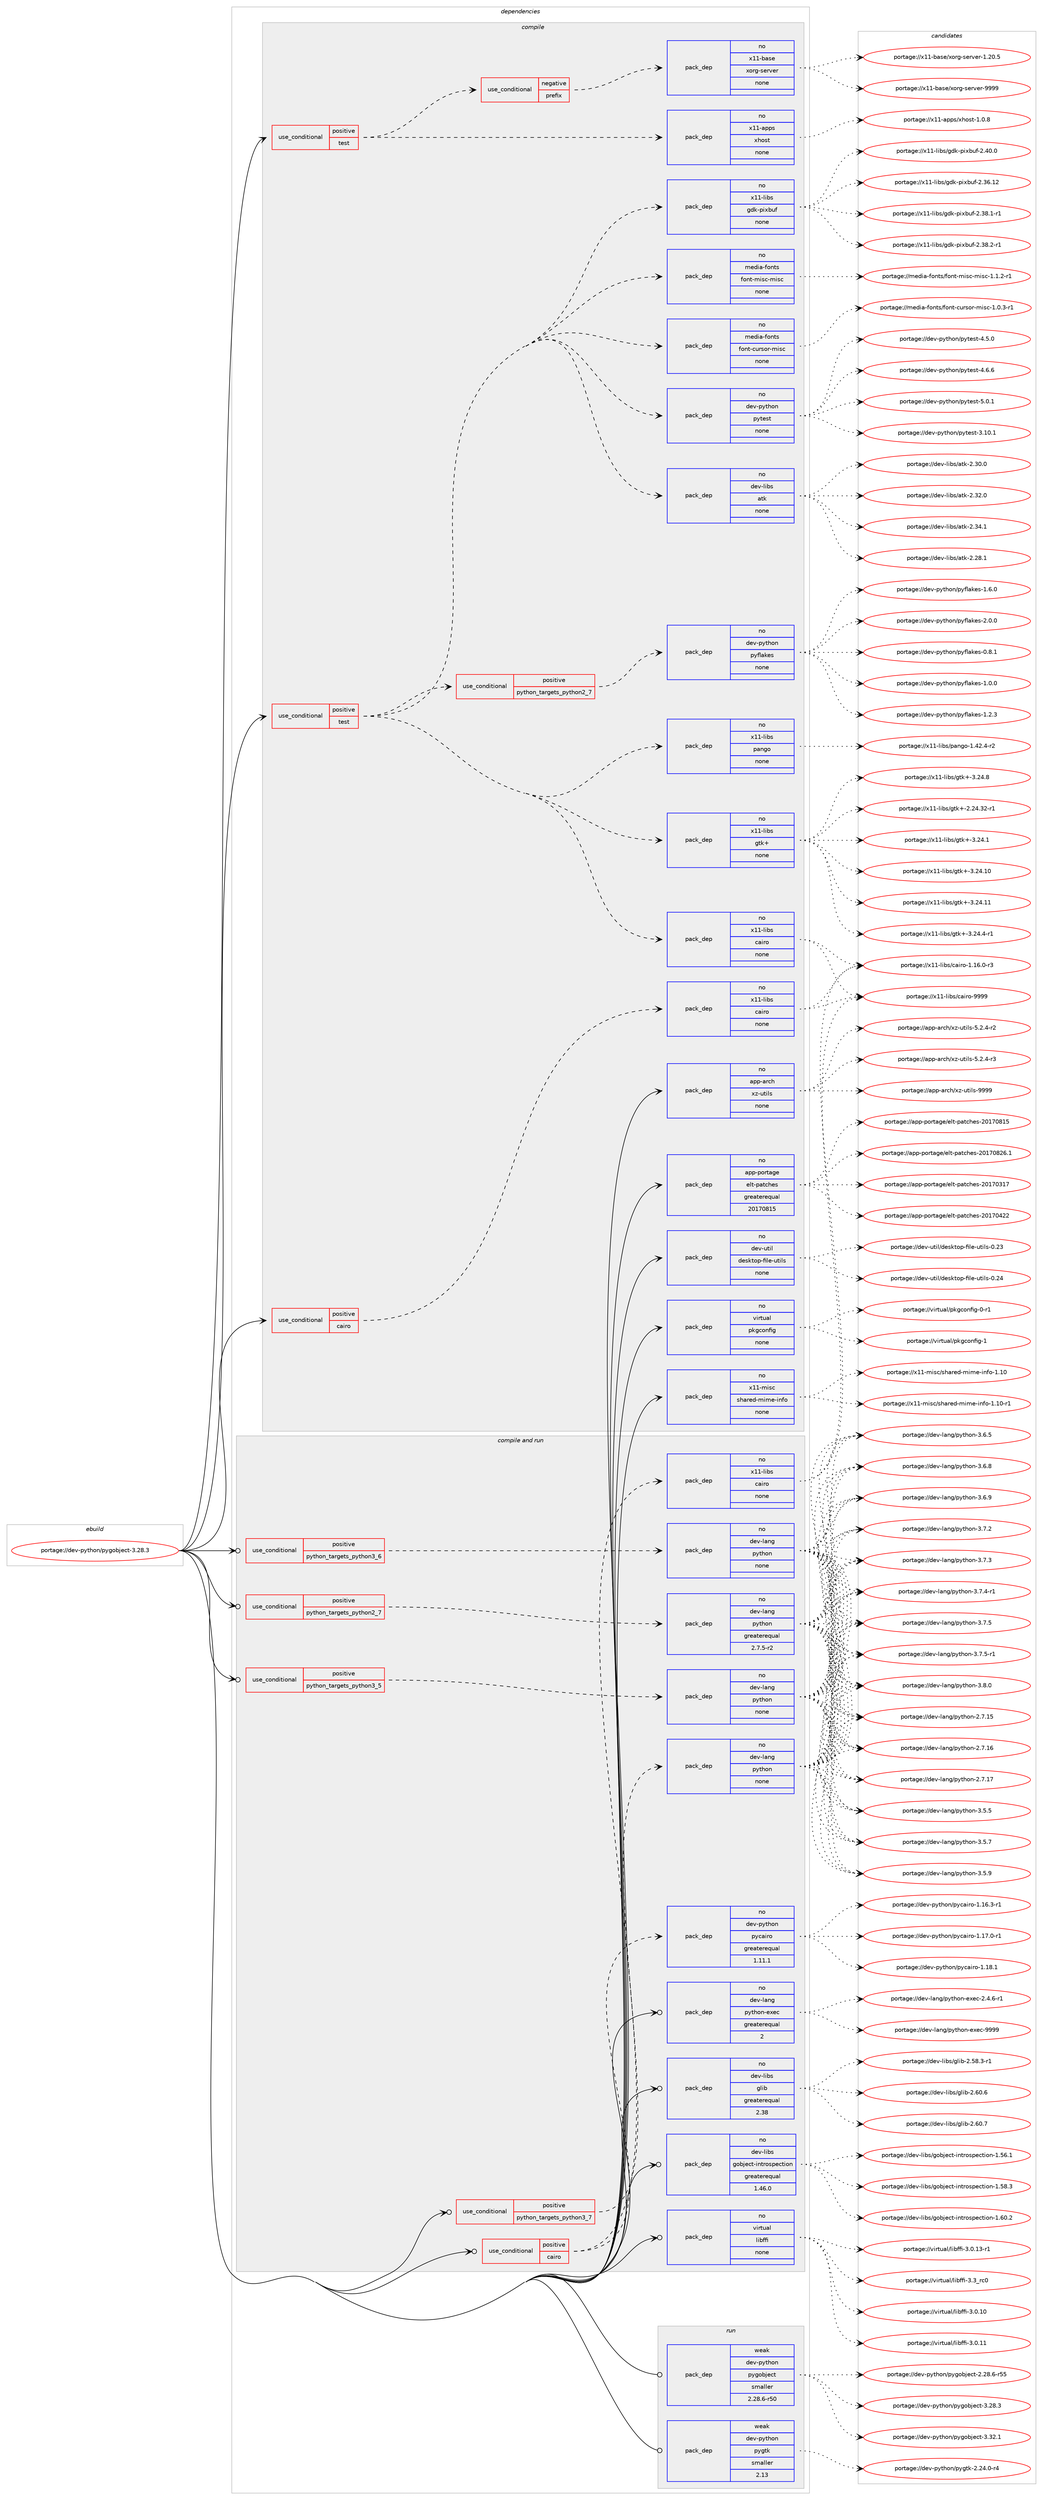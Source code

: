 digraph prolog {

# *************
# Graph options
# *************

newrank=true;
concentrate=true;
compound=true;
graph [rankdir=LR,fontname=Helvetica,fontsize=10,ranksep=1.5];#, ranksep=2.5, nodesep=0.2];
edge  [arrowhead=vee];
node  [fontname=Helvetica,fontsize=10];

# **********
# The ebuild
# **********

subgraph cluster_leftcol {
color=gray;
rank=same;
label=<<i>ebuild</i>>;
id [label="portage://dev-python/pygobject-3.28.3", color=red, width=4, href="../dev-python/pygobject-3.28.3.svg"];
}

# ****************
# The dependencies
# ****************

subgraph cluster_midcol {
color=gray;
label=<<i>dependencies</i>>;
subgraph cluster_compile {
fillcolor="#eeeeee";
style=filled;
label=<<i>compile</i>>;
subgraph cond35275 {
dependency161097 [label=<<TABLE BORDER="0" CELLBORDER="1" CELLSPACING="0" CELLPADDING="4"><TR><TD ROWSPAN="3" CELLPADDING="10">use_conditional</TD></TR><TR><TD>positive</TD></TR><TR><TD>cairo</TD></TR></TABLE>>, shape=none, color=red];
subgraph pack122458 {
dependency161098 [label=<<TABLE BORDER="0" CELLBORDER="1" CELLSPACING="0" CELLPADDING="4" WIDTH="220"><TR><TD ROWSPAN="6" CELLPADDING="30">pack_dep</TD></TR><TR><TD WIDTH="110">no</TD></TR><TR><TD>x11-libs</TD></TR><TR><TD>cairo</TD></TR><TR><TD>none</TD></TR><TR><TD></TD></TR></TABLE>>, shape=none, color=blue];
}
dependency161097:e -> dependency161098:w [weight=20,style="dashed",arrowhead="vee"];
}
id:e -> dependency161097:w [weight=20,style="solid",arrowhead="vee"];
subgraph cond35276 {
dependency161099 [label=<<TABLE BORDER="0" CELLBORDER="1" CELLSPACING="0" CELLPADDING="4"><TR><TD ROWSPAN="3" CELLPADDING="10">use_conditional</TD></TR><TR><TD>positive</TD></TR><TR><TD>test</TD></TR></TABLE>>, shape=none, color=red];
subgraph cond35277 {
dependency161100 [label=<<TABLE BORDER="0" CELLBORDER="1" CELLSPACING="0" CELLPADDING="4"><TR><TD ROWSPAN="3" CELLPADDING="10">use_conditional</TD></TR><TR><TD>negative</TD></TR><TR><TD>prefix</TD></TR></TABLE>>, shape=none, color=red];
subgraph pack122459 {
dependency161101 [label=<<TABLE BORDER="0" CELLBORDER="1" CELLSPACING="0" CELLPADDING="4" WIDTH="220"><TR><TD ROWSPAN="6" CELLPADDING="30">pack_dep</TD></TR><TR><TD WIDTH="110">no</TD></TR><TR><TD>x11-base</TD></TR><TR><TD>xorg-server</TD></TR><TR><TD>none</TD></TR><TR><TD></TD></TR></TABLE>>, shape=none, color=blue];
}
dependency161100:e -> dependency161101:w [weight=20,style="dashed",arrowhead="vee"];
}
dependency161099:e -> dependency161100:w [weight=20,style="dashed",arrowhead="vee"];
subgraph pack122460 {
dependency161102 [label=<<TABLE BORDER="0" CELLBORDER="1" CELLSPACING="0" CELLPADDING="4" WIDTH="220"><TR><TD ROWSPAN="6" CELLPADDING="30">pack_dep</TD></TR><TR><TD WIDTH="110">no</TD></TR><TR><TD>x11-apps</TD></TR><TR><TD>xhost</TD></TR><TR><TD>none</TD></TR><TR><TD></TD></TR></TABLE>>, shape=none, color=blue];
}
dependency161099:e -> dependency161102:w [weight=20,style="dashed",arrowhead="vee"];
}
id:e -> dependency161099:w [weight=20,style="solid",arrowhead="vee"];
subgraph cond35278 {
dependency161103 [label=<<TABLE BORDER="0" CELLBORDER="1" CELLSPACING="0" CELLPADDING="4"><TR><TD ROWSPAN="3" CELLPADDING="10">use_conditional</TD></TR><TR><TD>positive</TD></TR><TR><TD>test</TD></TR></TABLE>>, shape=none, color=red];
subgraph pack122461 {
dependency161104 [label=<<TABLE BORDER="0" CELLBORDER="1" CELLSPACING="0" CELLPADDING="4" WIDTH="220"><TR><TD ROWSPAN="6" CELLPADDING="30">pack_dep</TD></TR><TR><TD WIDTH="110">no</TD></TR><TR><TD>dev-libs</TD></TR><TR><TD>atk</TD></TR><TR><TD>none</TD></TR><TR><TD></TD></TR></TABLE>>, shape=none, color=blue];
}
dependency161103:e -> dependency161104:w [weight=20,style="dashed",arrowhead="vee"];
subgraph pack122462 {
dependency161105 [label=<<TABLE BORDER="0" CELLBORDER="1" CELLSPACING="0" CELLPADDING="4" WIDTH="220"><TR><TD ROWSPAN="6" CELLPADDING="30">pack_dep</TD></TR><TR><TD WIDTH="110">no</TD></TR><TR><TD>dev-python</TD></TR><TR><TD>pytest</TD></TR><TR><TD>none</TD></TR><TR><TD></TD></TR></TABLE>>, shape=none, color=blue];
}
dependency161103:e -> dependency161105:w [weight=20,style="dashed",arrowhead="vee"];
subgraph pack122463 {
dependency161106 [label=<<TABLE BORDER="0" CELLBORDER="1" CELLSPACING="0" CELLPADDING="4" WIDTH="220"><TR><TD ROWSPAN="6" CELLPADDING="30">pack_dep</TD></TR><TR><TD WIDTH="110">no</TD></TR><TR><TD>media-fonts</TD></TR><TR><TD>font-cursor-misc</TD></TR><TR><TD>none</TD></TR><TR><TD></TD></TR></TABLE>>, shape=none, color=blue];
}
dependency161103:e -> dependency161106:w [weight=20,style="dashed",arrowhead="vee"];
subgraph pack122464 {
dependency161107 [label=<<TABLE BORDER="0" CELLBORDER="1" CELLSPACING="0" CELLPADDING="4" WIDTH="220"><TR><TD ROWSPAN="6" CELLPADDING="30">pack_dep</TD></TR><TR><TD WIDTH="110">no</TD></TR><TR><TD>media-fonts</TD></TR><TR><TD>font-misc-misc</TD></TR><TR><TD>none</TD></TR><TR><TD></TD></TR></TABLE>>, shape=none, color=blue];
}
dependency161103:e -> dependency161107:w [weight=20,style="dashed",arrowhead="vee"];
subgraph pack122465 {
dependency161108 [label=<<TABLE BORDER="0" CELLBORDER="1" CELLSPACING="0" CELLPADDING="4" WIDTH="220"><TR><TD ROWSPAN="6" CELLPADDING="30">pack_dep</TD></TR><TR><TD WIDTH="110">no</TD></TR><TR><TD>x11-libs</TD></TR><TR><TD>cairo</TD></TR><TR><TD>none</TD></TR><TR><TD></TD></TR></TABLE>>, shape=none, color=blue];
}
dependency161103:e -> dependency161108:w [weight=20,style="dashed",arrowhead="vee"];
subgraph pack122466 {
dependency161109 [label=<<TABLE BORDER="0" CELLBORDER="1" CELLSPACING="0" CELLPADDING="4" WIDTH="220"><TR><TD ROWSPAN="6" CELLPADDING="30">pack_dep</TD></TR><TR><TD WIDTH="110">no</TD></TR><TR><TD>x11-libs</TD></TR><TR><TD>gdk-pixbuf</TD></TR><TR><TD>none</TD></TR><TR><TD></TD></TR></TABLE>>, shape=none, color=blue];
}
dependency161103:e -> dependency161109:w [weight=20,style="dashed",arrowhead="vee"];
subgraph pack122467 {
dependency161110 [label=<<TABLE BORDER="0" CELLBORDER="1" CELLSPACING="0" CELLPADDING="4" WIDTH="220"><TR><TD ROWSPAN="6" CELLPADDING="30">pack_dep</TD></TR><TR><TD WIDTH="110">no</TD></TR><TR><TD>x11-libs</TD></TR><TR><TD>gtk+</TD></TR><TR><TD>none</TD></TR><TR><TD></TD></TR></TABLE>>, shape=none, color=blue];
}
dependency161103:e -> dependency161110:w [weight=20,style="dashed",arrowhead="vee"];
subgraph pack122468 {
dependency161111 [label=<<TABLE BORDER="0" CELLBORDER="1" CELLSPACING="0" CELLPADDING="4" WIDTH="220"><TR><TD ROWSPAN="6" CELLPADDING="30">pack_dep</TD></TR><TR><TD WIDTH="110">no</TD></TR><TR><TD>x11-libs</TD></TR><TR><TD>pango</TD></TR><TR><TD>none</TD></TR><TR><TD></TD></TR></TABLE>>, shape=none, color=blue];
}
dependency161103:e -> dependency161111:w [weight=20,style="dashed",arrowhead="vee"];
subgraph cond35279 {
dependency161112 [label=<<TABLE BORDER="0" CELLBORDER="1" CELLSPACING="0" CELLPADDING="4"><TR><TD ROWSPAN="3" CELLPADDING="10">use_conditional</TD></TR><TR><TD>positive</TD></TR><TR><TD>python_targets_python2_7</TD></TR></TABLE>>, shape=none, color=red];
subgraph pack122469 {
dependency161113 [label=<<TABLE BORDER="0" CELLBORDER="1" CELLSPACING="0" CELLPADDING="4" WIDTH="220"><TR><TD ROWSPAN="6" CELLPADDING="30">pack_dep</TD></TR><TR><TD WIDTH="110">no</TD></TR><TR><TD>dev-python</TD></TR><TR><TD>pyflakes</TD></TR><TR><TD>none</TD></TR><TR><TD></TD></TR></TABLE>>, shape=none, color=blue];
}
dependency161112:e -> dependency161113:w [weight=20,style="dashed",arrowhead="vee"];
}
dependency161103:e -> dependency161112:w [weight=20,style="dashed",arrowhead="vee"];
}
id:e -> dependency161103:w [weight=20,style="solid",arrowhead="vee"];
subgraph pack122470 {
dependency161114 [label=<<TABLE BORDER="0" CELLBORDER="1" CELLSPACING="0" CELLPADDING="4" WIDTH="220"><TR><TD ROWSPAN="6" CELLPADDING="30">pack_dep</TD></TR><TR><TD WIDTH="110">no</TD></TR><TR><TD>app-arch</TD></TR><TR><TD>xz-utils</TD></TR><TR><TD>none</TD></TR><TR><TD></TD></TR></TABLE>>, shape=none, color=blue];
}
id:e -> dependency161114:w [weight=20,style="solid",arrowhead="vee"];
subgraph pack122471 {
dependency161115 [label=<<TABLE BORDER="0" CELLBORDER="1" CELLSPACING="0" CELLPADDING="4" WIDTH="220"><TR><TD ROWSPAN="6" CELLPADDING="30">pack_dep</TD></TR><TR><TD WIDTH="110">no</TD></TR><TR><TD>app-portage</TD></TR><TR><TD>elt-patches</TD></TR><TR><TD>greaterequal</TD></TR><TR><TD>20170815</TD></TR></TABLE>>, shape=none, color=blue];
}
id:e -> dependency161115:w [weight=20,style="solid",arrowhead="vee"];
subgraph pack122472 {
dependency161116 [label=<<TABLE BORDER="0" CELLBORDER="1" CELLSPACING="0" CELLPADDING="4" WIDTH="220"><TR><TD ROWSPAN="6" CELLPADDING="30">pack_dep</TD></TR><TR><TD WIDTH="110">no</TD></TR><TR><TD>dev-util</TD></TR><TR><TD>desktop-file-utils</TD></TR><TR><TD>none</TD></TR><TR><TD></TD></TR></TABLE>>, shape=none, color=blue];
}
id:e -> dependency161116:w [weight=20,style="solid",arrowhead="vee"];
subgraph pack122473 {
dependency161117 [label=<<TABLE BORDER="0" CELLBORDER="1" CELLSPACING="0" CELLPADDING="4" WIDTH="220"><TR><TD ROWSPAN="6" CELLPADDING="30">pack_dep</TD></TR><TR><TD WIDTH="110">no</TD></TR><TR><TD>virtual</TD></TR><TR><TD>pkgconfig</TD></TR><TR><TD>none</TD></TR><TR><TD></TD></TR></TABLE>>, shape=none, color=blue];
}
id:e -> dependency161117:w [weight=20,style="solid",arrowhead="vee"];
subgraph pack122474 {
dependency161118 [label=<<TABLE BORDER="0" CELLBORDER="1" CELLSPACING="0" CELLPADDING="4" WIDTH="220"><TR><TD ROWSPAN="6" CELLPADDING="30">pack_dep</TD></TR><TR><TD WIDTH="110">no</TD></TR><TR><TD>x11-misc</TD></TR><TR><TD>shared-mime-info</TD></TR><TR><TD>none</TD></TR><TR><TD></TD></TR></TABLE>>, shape=none, color=blue];
}
id:e -> dependency161118:w [weight=20,style="solid",arrowhead="vee"];
}
subgraph cluster_compileandrun {
fillcolor="#eeeeee";
style=filled;
label=<<i>compile and run</i>>;
subgraph cond35280 {
dependency161119 [label=<<TABLE BORDER="0" CELLBORDER="1" CELLSPACING="0" CELLPADDING="4"><TR><TD ROWSPAN="3" CELLPADDING="10">use_conditional</TD></TR><TR><TD>positive</TD></TR><TR><TD>cairo</TD></TR></TABLE>>, shape=none, color=red];
subgraph pack122475 {
dependency161120 [label=<<TABLE BORDER="0" CELLBORDER="1" CELLSPACING="0" CELLPADDING="4" WIDTH="220"><TR><TD ROWSPAN="6" CELLPADDING="30">pack_dep</TD></TR><TR><TD WIDTH="110">no</TD></TR><TR><TD>dev-python</TD></TR><TR><TD>pycairo</TD></TR><TR><TD>greaterequal</TD></TR><TR><TD>1.11.1</TD></TR></TABLE>>, shape=none, color=blue];
}
dependency161119:e -> dependency161120:w [weight=20,style="dashed",arrowhead="vee"];
subgraph pack122476 {
dependency161121 [label=<<TABLE BORDER="0" CELLBORDER="1" CELLSPACING="0" CELLPADDING="4" WIDTH="220"><TR><TD ROWSPAN="6" CELLPADDING="30">pack_dep</TD></TR><TR><TD WIDTH="110">no</TD></TR><TR><TD>x11-libs</TD></TR><TR><TD>cairo</TD></TR><TR><TD>none</TD></TR><TR><TD></TD></TR></TABLE>>, shape=none, color=blue];
}
dependency161119:e -> dependency161121:w [weight=20,style="dashed",arrowhead="vee"];
}
id:e -> dependency161119:w [weight=20,style="solid",arrowhead="odotvee"];
subgraph cond35281 {
dependency161122 [label=<<TABLE BORDER="0" CELLBORDER="1" CELLSPACING="0" CELLPADDING="4"><TR><TD ROWSPAN="3" CELLPADDING="10">use_conditional</TD></TR><TR><TD>positive</TD></TR><TR><TD>python_targets_python2_7</TD></TR></TABLE>>, shape=none, color=red];
subgraph pack122477 {
dependency161123 [label=<<TABLE BORDER="0" CELLBORDER="1" CELLSPACING="0" CELLPADDING="4" WIDTH="220"><TR><TD ROWSPAN="6" CELLPADDING="30">pack_dep</TD></TR><TR><TD WIDTH="110">no</TD></TR><TR><TD>dev-lang</TD></TR><TR><TD>python</TD></TR><TR><TD>greaterequal</TD></TR><TR><TD>2.7.5-r2</TD></TR></TABLE>>, shape=none, color=blue];
}
dependency161122:e -> dependency161123:w [weight=20,style="dashed",arrowhead="vee"];
}
id:e -> dependency161122:w [weight=20,style="solid",arrowhead="odotvee"];
subgraph cond35282 {
dependency161124 [label=<<TABLE BORDER="0" CELLBORDER="1" CELLSPACING="0" CELLPADDING="4"><TR><TD ROWSPAN="3" CELLPADDING="10">use_conditional</TD></TR><TR><TD>positive</TD></TR><TR><TD>python_targets_python3_5</TD></TR></TABLE>>, shape=none, color=red];
subgraph pack122478 {
dependency161125 [label=<<TABLE BORDER="0" CELLBORDER="1" CELLSPACING="0" CELLPADDING="4" WIDTH="220"><TR><TD ROWSPAN="6" CELLPADDING="30">pack_dep</TD></TR><TR><TD WIDTH="110">no</TD></TR><TR><TD>dev-lang</TD></TR><TR><TD>python</TD></TR><TR><TD>none</TD></TR><TR><TD></TD></TR></TABLE>>, shape=none, color=blue];
}
dependency161124:e -> dependency161125:w [weight=20,style="dashed",arrowhead="vee"];
}
id:e -> dependency161124:w [weight=20,style="solid",arrowhead="odotvee"];
subgraph cond35283 {
dependency161126 [label=<<TABLE BORDER="0" CELLBORDER="1" CELLSPACING="0" CELLPADDING="4"><TR><TD ROWSPAN="3" CELLPADDING="10">use_conditional</TD></TR><TR><TD>positive</TD></TR><TR><TD>python_targets_python3_6</TD></TR></TABLE>>, shape=none, color=red];
subgraph pack122479 {
dependency161127 [label=<<TABLE BORDER="0" CELLBORDER="1" CELLSPACING="0" CELLPADDING="4" WIDTH="220"><TR><TD ROWSPAN="6" CELLPADDING="30">pack_dep</TD></TR><TR><TD WIDTH="110">no</TD></TR><TR><TD>dev-lang</TD></TR><TR><TD>python</TD></TR><TR><TD>none</TD></TR><TR><TD></TD></TR></TABLE>>, shape=none, color=blue];
}
dependency161126:e -> dependency161127:w [weight=20,style="dashed",arrowhead="vee"];
}
id:e -> dependency161126:w [weight=20,style="solid",arrowhead="odotvee"];
subgraph cond35284 {
dependency161128 [label=<<TABLE BORDER="0" CELLBORDER="1" CELLSPACING="0" CELLPADDING="4"><TR><TD ROWSPAN="3" CELLPADDING="10">use_conditional</TD></TR><TR><TD>positive</TD></TR><TR><TD>python_targets_python3_7</TD></TR></TABLE>>, shape=none, color=red];
subgraph pack122480 {
dependency161129 [label=<<TABLE BORDER="0" CELLBORDER="1" CELLSPACING="0" CELLPADDING="4" WIDTH="220"><TR><TD ROWSPAN="6" CELLPADDING="30">pack_dep</TD></TR><TR><TD WIDTH="110">no</TD></TR><TR><TD>dev-lang</TD></TR><TR><TD>python</TD></TR><TR><TD>none</TD></TR><TR><TD></TD></TR></TABLE>>, shape=none, color=blue];
}
dependency161128:e -> dependency161129:w [weight=20,style="dashed",arrowhead="vee"];
}
id:e -> dependency161128:w [weight=20,style="solid",arrowhead="odotvee"];
subgraph pack122481 {
dependency161130 [label=<<TABLE BORDER="0" CELLBORDER="1" CELLSPACING="0" CELLPADDING="4" WIDTH="220"><TR><TD ROWSPAN="6" CELLPADDING="30">pack_dep</TD></TR><TR><TD WIDTH="110">no</TD></TR><TR><TD>dev-lang</TD></TR><TR><TD>python-exec</TD></TR><TR><TD>greaterequal</TD></TR><TR><TD>2</TD></TR></TABLE>>, shape=none, color=blue];
}
id:e -> dependency161130:w [weight=20,style="solid",arrowhead="odotvee"];
subgraph pack122482 {
dependency161131 [label=<<TABLE BORDER="0" CELLBORDER="1" CELLSPACING="0" CELLPADDING="4" WIDTH="220"><TR><TD ROWSPAN="6" CELLPADDING="30">pack_dep</TD></TR><TR><TD WIDTH="110">no</TD></TR><TR><TD>dev-libs</TD></TR><TR><TD>glib</TD></TR><TR><TD>greaterequal</TD></TR><TR><TD>2.38</TD></TR></TABLE>>, shape=none, color=blue];
}
id:e -> dependency161131:w [weight=20,style="solid",arrowhead="odotvee"];
subgraph pack122483 {
dependency161132 [label=<<TABLE BORDER="0" CELLBORDER="1" CELLSPACING="0" CELLPADDING="4" WIDTH="220"><TR><TD ROWSPAN="6" CELLPADDING="30">pack_dep</TD></TR><TR><TD WIDTH="110">no</TD></TR><TR><TD>dev-libs</TD></TR><TR><TD>gobject-introspection</TD></TR><TR><TD>greaterequal</TD></TR><TR><TD>1.46.0</TD></TR></TABLE>>, shape=none, color=blue];
}
id:e -> dependency161132:w [weight=20,style="solid",arrowhead="odotvee"];
subgraph pack122484 {
dependency161133 [label=<<TABLE BORDER="0" CELLBORDER="1" CELLSPACING="0" CELLPADDING="4" WIDTH="220"><TR><TD ROWSPAN="6" CELLPADDING="30">pack_dep</TD></TR><TR><TD WIDTH="110">no</TD></TR><TR><TD>virtual</TD></TR><TR><TD>libffi</TD></TR><TR><TD>none</TD></TR><TR><TD></TD></TR></TABLE>>, shape=none, color=blue];
}
id:e -> dependency161133:w [weight=20,style="solid",arrowhead="odotvee"];
}
subgraph cluster_run {
fillcolor="#eeeeee";
style=filled;
label=<<i>run</i>>;
subgraph pack122485 {
dependency161134 [label=<<TABLE BORDER="0" CELLBORDER="1" CELLSPACING="0" CELLPADDING="4" WIDTH="220"><TR><TD ROWSPAN="6" CELLPADDING="30">pack_dep</TD></TR><TR><TD WIDTH="110">weak</TD></TR><TR><TD>dev-python</TD></TR><TR><TD>pygobject</TD></TR><TR><TD>smaller</TD></TR><TR><TD>2.28.6-r50</TD></TR></TABLE>>, shape=none, color=blue];
}
id:e -> dependency161134:w [weight=20,style="solid",arrowhead="odot"];
subgraph pack122486 {
dependency161135 [label=<<TABLE BORDER="0" CELLBORDER="1" CELLSPACING="0" CELLPADDING="4" WIDTH="220"><TR><TD ROWSPAN="6" CELLPADDING="30">pack_dep</TD></TR><TR><TD WIDTH="110">weak</TD></TR><TR><TD>dev-python</TD></TR><TR><TD>pygtk</TD></TR><TR><TD>smaller</TD></TR><TR><TD>2.13</TD></TR></TABLE>>, shape=none, color=blue];
}
id:e -> dependency161135:w [weight=20,style="solid",arrowhead="odot"];
}
}

# **************
# The candidates
# **************

subgraph cluster_choices {
rank=same;
color=gray;
label=<<i>candidates</i>>;

subgraph choice122458 {
color=black;
nodesep=1;
choiceportage12049494510810598115479997105114111454946495446484511451 [label="portage://x11-libs/cairo-1.16.0-r3", color=red, width=4,href="../x11-libs/cairo-1.16.0-r3.svg"];
choiceportage120494945108105981154799971051141114557575757 [label="portage://x11-libs/cairo-9999", color=red, width=4,href="../x11-libs/cairo-9999.svg"];
dependency161098:e -> choiceportage12049494510810598115479997105114111454946495446484511451:w [style=dotted,weight="100"];
dependency161098:e -> choiceportage120494945108105981154799971051141114557575757:w [style=dotted,weight="100"];
}
subgraph choice122459 {
color=black;
nodesep=1;
choiceportage1204949459897115101471201111141034511510111411810111445494650484653 [label="portage://x11-base/xorg-server-1.20.5", color=red, width=4,href="../x11-base/xorg-server-1.20.5.svg"];
choiceportage120494945989711510147120111114103451151011141181011144557575757 [label="portage://x11-base/xorg-server-9999", color=red, width=4,href="../x11-base/xorg-server-9999.svg"];
dependency161101:e -> choiceportage1204949459897115101471201111141034511510111411810111445494650484653:w [style=dotted,weight="100"];
dependency161101:e -> choiceportage120494945989711510147120111114103451151011141181011144557575757:w [style=dotted,weight="100"];
}
subgraph choice122460 {
color=black;
nodesep=1;
choiceportage1204949459711211211547120104111115116454946484656 [label="portage://x11-apps/xhost-1.0.8", color=red, width=4,href="../x11-apps/xhost-1.0.8.svg"];
dependency161102:e -> choiceportage1204949459711211211547120104111115116454946484656:w [style=dotted,weight="100"];
}
subgraph choice122461 {
color=black;
nodesep=1;
choiceportage1001011184510810598115479711610745504650564649 [label="portage://dev-libs/atk-2.28.1", color=red, width=4,href="../dev-libs/atk-2.28.1.svg"];
choiceportage1001011184510810598115479711610745504651484648 [label="portage://dev-libs/atk-2.30.0", color=red, width=4,href="../dev-libs/atk-2.30.0.svg"];
choiceportage1001011184510810598115479711610745504651504648 [label="portage://dev-libs/atk-2.32.0", color=red, width=4,href="../dev-libs/atk-2.32.0.svg"];
choiceportage1001011184510810598115479711610745504651524649 [label="portage://dev-libs/atk-2.34.1", color=red, width=4,href="../dev-libs/atk-2.34.1.svg"];
dependency161104:e -> choiceportage1001011184510810598115479711610745504650564649:w [style=dotted,weight="100"];
dependency161104:e -> choiceportage1001011184510810598115479711610745504651484648:w [style=dotted,weight="100"];
dependency161104:e -> choiceportage1001011184510810598115479711610745504651504648:w [style=dotted,weight="100"];
dependency161104:e -> choiceportage1001011184510810598115479711610745504651524649:w [style=dotted,weight="100"];
}
subgraph choice122462 {
color=black;
nodesep=1;
choiceportage100101118451121211161041111104711212111610111511645514649484649 [label="portage://dev-python/pytest-3.10.1", color=red, width=4,href="../dev-python/pytest-3.10.1.svg"];
choiceportage1001011184511212111610411111047112121116101115116455246534648 [label="portage://dev-python/pytest-4.5.0", color=red, width=4,href="../dev-python/pytest-4.5.0.svg"];
choiceportage1001011184511212111610411111047112121116101115116455246544654 [label="portage://dev-python/pytest-4.6.6", color=red, width=4,href="../dev-python/pytest-4.6.6.svg"];
choiceportage1001011184511212111610411111047112121116101115116455346484649 [label="portage://dev-python/pytest-5.0.1", color=red, width=4,href="../dev-python/pytest-5.0.1.svg"];
dependency161105:e -> choiceportage100101118451121211161041111104711212111610111511645514649484649:w [style=dotted,weight="100"];
dependency161105:e -> choiceportage1001011184511212111610411111047112121116101115116455246534648:w [style=dotted,weight="100"];
dependency161105:e -> choiceportage1001011184511212111610411111047112121116101115116455246544654:w [style=dotted,weight="100"];
dependency161105:e -> choiceportage1001011184511212111610411111047112121116101115116455346484649:w [style=dotted,weight="100"];
}
subgraph choice122463 {
color=black;
nodesep=1;
choiceportage109101100105974510211111011611547102111110116459911711411511111445109105115994549464846514511449 [label="portage://media-fonts/font-cursor-misc-1.0.3-r1", color=red, width=4,href="../media-fonts/font-cursor-misc-1.0.3-r1.svg"];
dependency161106:e -> choiceportage109101100105974510211111011611547102111110116459911711411511111445109105115994549464846514511449:w [style=dotted,weight="100"];
}
subgraph choice122464 {
color=black;
nodesep=1;
choiceportage109101100105974510211111011611547102111110116451091051159945109105115994549464946504511449 [label="portage://media-fonts/font-misc-misc-1.1.2-r1", color=red, width=4,href="../media-fonts/font-misc-misc-1.1.2-r1.svg"];
dependency161107:e -> choiceportage109101100105974510211111011611547102111110116451091051159945109105115994549464946504511449:w [style=dotted,weight="100"];
}
subgraph choice122465 {
color=black;
nodesep=1;
choiceportage12049494510810598115479997105114111454946495446484511451 [label="portage://x11-libs/cairo-1.16.0-r3", color=red, width=4,href="../x11-libs/cairo-1.16.0-r3.svg"];
choiceportage120494945108105981154799971051141114557575757 [label="portage://x11-libs/cairo-9999", color=red, width=4,href="../x11-libs/cairo-9999.svg"];
dependency161108:e -> choiceportage12049494510810598115479997105114111454946495446484511451:w [style=dotted,weight="100"];
dependency161108:e -> choiceportage120494945108105981154799971051141114557575757:w [style=dotted,weight="100"];
}
subgraph choice122466 {
color=black;
nodesep=1;
choiceportage120494945108105981154710310010745112105120981171024550465154464950 [label="portage://x11-libs/gdk-pixbuf-2.36.12", color=red, width=4,href="../x11-libs/gdk-pixbuf-2.36.12.svg"];
choiceportage12049494510810598115471031001074511210512098117102455046515646494511449 [label="portage://x11-libs/gdk-pixbuf-2.38.1-r1", color=red, width=4,href="../x11-libs/gdk-pixbuf-2.38.1-r1.svg"];
choiceportage12049494510810598115471031001074511210512098117102455046515646504511449 [label="portage://x11-libs/gdk-pixbuf-2.38.2-r1", color=red, width=4,href="../x11-libs/gdk-pixbuf-2.38.2-r1.svg"];
choiceportage1204949451081059811547103100107451121051209811710245504652484648 [label="portage://x11-libs/gdk-pixbuf-2.40.0", color=red, width=4,href="../x11-libs/gdk-pixbuf-2.40.0.svg"];
dependency161109:e -> choiceportage120494945108105981154710310010745112105120981171024550465154464950:w [style=dotted,weight="100"];
dependency161109:e -> choiceportage12049494510810598115471031001074511210512098117102455046515646494511449:w [style=dotted,weight="100"];
dependency161109:e -> choiceportage12049494510810598115471031001074511210512098117102455046515646504511449:w [style=dotted,weight="100"];
dependency161109:e -> choiceportage1204949451081059811547103100107451121051209811710245504652484648:w [style=dotted,weight="100"];
}
subgraph choice122467 {
color=black;
nodesep=1;
choiceportage12049494510810598115471031161074345504650524651504511449 [label="portage://x11-libs/gtk+-2.24.32-r1", color=red, width=4,href="../x11-libs/gtk+-2.24.32-r1.svg"];
choiceportage12049494510810598115471031161074345514650524649 [label="portage://x11-libs/gtk+-3.24.1", color=red, width=4,href="../x11-libs/gtk+-3.24.1.svg"];
choiceportage1204949451081059811547103116107434551465052464948 [label="portage://x11-libs/gtk+-3.24.10", color=red, width=4,href="../x11-libs/gtk+-3.24.10.svg"];
choiceportage1204949451081059811547103116107434551465052464949 [label="portage://x11-libs/gtk+-3.24.11", color=red, width=4,href="../x11-libs/gtk+-3.24.11.svg"];
choiceportage120494945108105981154710311610743455146505246524511449 [label="portage://x11-libs/gtk+-3.24.4-r1", color=red, width=4,href="../x11-libs/gtk+-3.24.4-r1.svg"];
choiceportage12049494510810598115471031161074345514650524656 [label="portage://x11-libs/gtk+-3.24.8", color=red, width=4,href="../x11-libs/gtk+-3.24.8.svg"];
dependency161110:e -> choiceportage12049494510810598115471031161074345504650524651504511449:w [style=dotted,weight="100"];
dependency161110:e -> choiceportage12049494510810598115471031161074345514650524649:w [style=dotted,weight="100"];
dependency161110:e -> choiceportage1204949451081059811547103116107434551465052464948:w [style=dotted,weight="100"];
dependency161110:e -> choiceportage1204949451081059811547103116107434551465052464949:w [style=dotted,weight="100"];
dependency161110:e -> choiceportage120494945108105981154710311610743455146505246524511449:w [style=dotted,weight="100"];
dependency161110:e -> choiceportage12049494510810598115471031161074345514650524656:w [style=dotted,weight="100"];
}
subgraph choice122468 {
color=black;
nodesep=1;
choiceportage120494945108105981154711297110103111454946525046524511450 [label="portage://x11-libs/pango-1.42.4-r2", color=red, width=4,href="../x11-libs/pango-1.42.4-r2.svg"];
dependency161111:e -> choiceportage120494945108105981154711297110103111454946525046524511450:w [style=dotted,weight="100"];
}
subgraph choice122469 {
color=black;
nodesep=1;
choiceportage100101118451121211161041111104711212110210897107101115454846564649 [label="portage://dev-python/pyflakes-0.8.1", color=red, width=4,href="../dev-python/pyflakes-0.8.1.svg"];
choiceportage100101118451121211161041111104711212110210897107101115454946484648 [label="portage://dev-python/pyflakes-1.0.0", color=red, width=4,href="../dev-python/pyflakes-1.0.0.svg"];
choiceportage100101118451121211161041111104711212110210897107101115454946504651 [label="portage://dev-python/pyflakes-1.2.3", color=red, width=4,href="../dev-python/pyflakes-1.2.3.svg"];
choiceportage100101118451121211161041111104711212110210897107101115454946544648 [label="portage://dev-python/pyflakes-1.6.0", color=red, width=4,href="../dev-python/pyflakes-1.6.0.svg"];
choiceportage100101118451121211161041111104711212110210897107101115455046484648 [label="portage://dev-python/pyflakes-2.0.0", color=red, width=4,href="../dev-python/pyflakes-2.0.0.svg"];
dependency161113:e -> choiceportage100101118451121211161041111104711212110210897107101115454846564649:w [style=dotted,weight="100"];
dependency161113:e -> choiceportage100101118451121211161041111104711212110210897107101115454946484648:w [style=dotted,weight="100"];
dependency161113:e -> choiceportage100101118451121211161041111104711212110210897107101115454946504651:w [style=dotted,weight="100"];
dependency161113:e -> choiceportage100101118451121211161041111104711212110210897107101115454946544648:w [style=dotted,weight="100"];
dependency161113:e -> choiceportage100101118451121211161041111104711212110210897107101115455046484648:w [style=dotted,weight="100"];
}
subgraph choice122470 {
color=black;
nodesep=1;
choiceportage9711211245971149910447120122451171161051081154553465046524511450 [label="portage://app-arch/xz-utils-5.2.4-r2", color=red, width=4,href="../app-arch/xz-utils-5.2.4-r2.svg"];
choiceportage9711211245971149910447120122451171161051081154553465046524511451 [label="portage://app-arch/xz-utils-5.2.4-r3", color=red, width=4,href="../app-arch/xz-utils-5.2.4-r3.svg"];
choiceportage9711211245971149910447120122451171161051081154557575757 [label="portage://app-arch/xz-utils-9999", color=red, width=4,href="../app-arch/xz-utils-9999.svg"];
dependency161114:e -> choiceportage9711211245971149910447120122451171161051081154553465046524511450:w [style=dotted,weight="100"];
dependency161114:e -> choiceportage9711211245971149910447120122451171161051081154553465046524511451:w [style=dotted,weight="100"];
dependency161114:e -> choiceportage9711211245971149910447120122451171161051081154557575757:w [style=dotted,weight="100"];
}
subgraph choice122471 {
color=black;
nodesep=1;
choiceportage97112112451121111141169710310147101108116451129711699104101115455048495548514955 [label="portage://app-portage/elt-patches-20170317", color=red, width=4,href="../app-portage/elt-patches-20170317.svg"];
choiceportage97112112451121111141169710310147101108116451129711699104101115455048495548525050 [label="portage://app-portage/elt-patches-20170422", color=red, width=4,href="../app-portage/elt-patches-20170422.svg"];
choiceportage97112112451121111141169710310147101108116451129711699104101115455048495548564953 [label="portage://app-portage/elt-patches-20170815", color=red, width=4,href="../app-portage/elt-patches-20170815.svg"];
choiceportage971121124511211111411697103101471011081164511297116991041011154550484955485650544649 [label="portage://app-portage/elt-patches-20170826.1", color=red, width=4,href="../app-portage/elt-patches-20170826.1.svg"];
dependency161115:e -> choiceportage97112112451121111141169710310147101108116451129711699104101115455048495548514955:w [style=dotted,weight="100"];
dependency161115:e -> choiceportage97112112451121111141169710310147101108116451129711699104101115455048495548525050:w [style=dotted,weight="100"];
dependency161115:e -> choiceportage97112112451121111141169710310147101108116451129711699104101115455048495548564953:w [style=dotted,weight="100"];
dependency161115:e -> choiceportage971121124511211111411697103101471011081164511297116991041011154550484955485650544649:w [style=dotted,weight="100"];
}
subgraph choice122472 {
color=black;
nodesep=1;
choiceportage100101118451171161051084710010111510711611111245102105108101451171161051081154548465051 [label="portage://dev-util/desktop-file-utils-0.23", color=red, width=4,href="../dev-util/desktop-file-utils-0.23.svg"];
choiceportage100101118451171161051084710010111510711611111245102105108101451171161051081154548465052 [label="portage://dev-util/desktop-file-utils-0.24", color=red, width=4,href="../dev-util/desktop-file-utils-0.24.svg"];
dependency161116:e -> choiceportage100101118451171161051084710010111510711611111245102105108101451171161051081154548465051:w [style=dotted,weight="100"];
dependency161116:e -> choiceportage100101118451171161051084710010111510711611111245102105108101451171161051081154548465052:w [style=dotted,weight="100"];
}
subgraph choice122473 {
color=black;
nodesep=1;
choiceportage11810511411611797108471121071039911111010210510345484511449 [label="portage://virtual/pkgconfig-0-r1", color=red, width=4,href="../virtual/pkgconfig-0-r1.svg"];
choiceportage1181051141161179710847112107103991111101021051034549 [label="portage://virtual/pkgconfig-1", color=red, width=4,href="../virtual/pkgconfig-1.svg"];
dependency161117:e -> choiceportage11810511411611797108471121071039911111010210510345484511449:w [style=dotted,weight="100"];
dependency161117:e -> choiceportage1181051141161179710847112107103991111101021051034549:w [style=dotted,weight="100"];
}
subgraph choice122474 {
color=black;
nodesep=1;
choiceportage12049494510910511599471151049711410110045109105109101451051101021114549464948 [label="portage://x11-misc/shared-mime-info-1.10", color=red, width=4,href="../x11-misc/shared-mime-info-1.10.svg"];
choiceportage120494945109105115994711510497114101100451091051091014510511010211145494649484511449 [label="portage://x11-misc/shared-mime-info-1.10-r1", color=red, width=4,href="../x11-misc/shared-mime-info-1.10-r1.svg"];
dependency161118:e -> choiceportage12049494510910511599471151049711410110045109105109101451051101021114549464948:w [style=dotted,weight="100"];
dependency161118:e -> choiceportage120494945109105115994711510497114101100451091051091014510511010211145494649484511449:w [style=dotted,weight="100"];
}
subgraph choice122475 {
color=black;
nodesep=1;
choiceportage10010111845112121116104111110471121219997105114111454946495446514511449 [label="portage://dev-python/pycairo-1.16.3-r1", color=red, width=4,href="../dev-python/pycairo-1.16.3-r1.svg"];
choiceportage10010111845112121116104111110471121219997105114111454946495546484511449 [label="portage://dev-python/pycairo-1.17.0-r1", color=red, width=4,href="../dev-python/pycairo-1.17.0-r1.svg"];
choiceportage1001011184511212111610411111047112121999710511411145494649564649 [label="portage://dev-python/pycairo-1.18.1", color=red, width=4,href="../dev-python/pycairo-1.18.1.svg"];
dependency161120:e -> choiceportage10010111845112121116104111110471121219997105114111454946495446514511449:w [style=dotted,weight="100"];
dependency161120:e -> choiceportage10010111845112121116104111110471121219997105114111454946495546484511449:w [style=dotted,weight="100"];
dependency161120:e -> choiceportage1001011184511212111610411111047112121999710511411145494649564649:w [style=dotted,weight="100"];
}
subgraph choice122476 {
color=black;
nodesep=1;
choiceportage12049494510810598115479997105114111454946495446484511451 [label="portage://x11-libs/cairo-1.16.0-r3", color=red, width=4,href="../x11-libs/cairo-1.16.0-r3.svg"];
choiceportage120494945108105981154799971051141114557575757 [label="portage://x11-libs/cairo-9999", color=red, width=4,href="../x11-libs/cairo-9999.svg"];
dependency161121:e -> choiceportage12049494510810598115479997105114111454946495446484511451:w [style=dotted,weight="100"];
dependency161121:e -> choiceportage120494945108105981154799971051141114557575757:w [style=dotted,weight="100"];
}
subgraph choice122477 {
color=black;
nodesep=1;
choiceportage10010111845108971101034711212111610411111045504655464953 [label="portage://dev-lang/python-2.7.15", color=red, width=4,href="../dev-lang/python-2.7.15.svg"];
choiceportage10010111845108971101034711212111610411111045504655464954 [label="portage://dev-lang/python-2.7.16", color=red, width=4,href="../dev-lang/python-2.7.16.svg"];
choiceportage10010111845108971101034711212111610411111045504655464955 [label="portage://dev-lang/python-2.7.17", color=red, width=4,href="../dev-lang/python-2.7.17.svg"];
choiceportage100101118451089711010347112121116104111110455146534653 [label="portage://dev-lang/python-3.5.5", color=red, width=4,href="../dev-lang/python-3.5.5.svg"];
choiceportage100101118451089711010347112121116104111110455146534655 [label="portage://dev-lang/python-3.5.7", color=red, width=4,href="../dev-lang/python-3.5.7.svg"];
choiceportage100101118451089711010347112121116104111110455146534657 [label="portage://dev-lang/python-3.5.9", color=red, width=4,href="../dev-lang/python-3.5.9.svg"];
choiceportage100101118451089711010347112121116104111110455146544653 [label="portage://dev-lang/python-3.6.5", color=red, width=4,href="../dev-lang/python-3.6.5.svg"];
choiceportage100101118451089711010347112121116104111110455146544656 [label="portage://dev-lang/python-3.6.8", color=red, width=4,href="../dev-lang/python-3.6.8.svg"];
choiceportage100101118451089711010347112121116104111110455146544657 [label="portage://dev-lang/python-3.6.9", color=red, width=4,href="../dev-lang/python-3.6.9.svg"];
choiceportage100101118451089711010347112121116104111110455146554650 [label="portage://dev-lang/python-3.7.2", color=red, width=4,href="../dev-lang/python-3.7.2.svg"];
choiceportage100101118451089711010347112121116104111110455146554651 [label="portage://dev-lang/python-3.7.3", color=red, width=4,href="../dev-lang/python-3.7.3.svg"];
choiceportage1001011184510897110103471121211161041111104551465546524511449 [label="portage://dev-lang/python-3.7.4-r1", color=red, width=4,href="../dev-lang/python-3.7.4-r1.svg"];
choiceportage100101118451089711010347112121116104111110455146554653 [label="portage://dev-lang/python-3.7.5", color=red, width=4,href="../dev-lang/python-3.7.5.svg"];
choiceportage1001011184510897110103471121211161041111104551465546534511449 [label="portage://dev-lang/python-3.7.5-r1", color=red, width=4,href="../dev-lang/python-3.7.5-r1.svg"];
choiceportage100101118451089711010347112121116104111110455146564648 [label="portage://dev-lang/python-3.8.0", color=red, width=4,href="../dev-lang/python-3.8.0.svg"];
dependency161123:e -> choiceportage10010111845108971101034711212111610411111045504655464953:w [style=dotted,weight="100"];
dependency161123:e -> choiceportage10010111845108971101034711212111610411111045504655464954:w [style=dotted,weight="100"];
dependency161123:e -> choiceportage10010111845108971101034711212111610411111045504655464955:w [style=dotted,weight="100"];
dependency161123:e -> choiceportage100101118451089711010347112121116104111110455146534653:w [style=dotted,weight="100"];
dependency161123:e -> choiceportage100101118451089711010347112121116104111110455146534655:w [style=dotted,weight="100"];
dependency161123:e -> choiceportage100101118451089711010347112121116104111110455146534657:w [style=dotted,weight="100"];
dependency161123:e -> choiceportage100101118451089711010347112121116104111110455146544653:w [style=dotted,weight="100"];
dependency161123:e -> choiceportage100101118451089711010347112121116104111110455146544656:w [style=dotted,weight="100"];
dependency161123:e -> choiceportage100101118451089711010347112121116104111110455146544657:w [style=dotted,weight="100"];
dependency161123:e -> choiceportage100101118451089711010347112121116104111110455146554650:w [style=dotted,weight="100"];
dependency161123:e -> choiceportage100101118451089711010347112121116104111110455146554651:w [style=dotted,weight="100"];
dependency161123:e -> choiceportage1001011184510897110103471121211161041111104551465546524511449:w [style=dotted,weight="100"];
dependency161123:e -> choiceportage100101118451089711010347112121116104111110455146554653:w [style=dotted,weight="100"];
dependency161123:e -> choiceportage1001011184510897110103471121211161041111104551465546534511449:w [style=dotted,weight="100"];
dependency161123:e -> choiceportage100101118451089711010347112121116104111110455146564648:w [style=dotted,weight="100"];
}
subgraph choice122478 {
color=black;
nodesep=1;
choiceportage10010111845108971101034711212111610411111045504655464953 [label="portage://dev-lang/python-2.7.15", color=red, width=4,href="../dev-lang/python-2.7.15.svg"];
choiceportage10010111845108971101034711212111610411111045504655464954 [label="portage://dev-lang/python-2.7.16", color=red, width=4,href="../dev-lang/python-2.7.16.svg"];
choiceportage10010111845108971101034711212111610411111045504655464955 [label="portage://dev-lang/python-2.7.17", color=red, width=4,href="../dev-lang/python-2.7.17.svg"];
choiceportage100101118451089711010347112121116104111110455146534653 [label="portage://dev-lang/python-3.5.5", color=red, width=4,href="../dev-lang/python-3.5.5.svg"];
choiceportage100101118451089711010347112121116104111110455146534655 [label="portage://dev-lang/python-3.5.7", color=red, width=4,href="../dev-lang/python-3.5.7.svg"];
choiceportage100101118451089711010347112121116104111110455146534657 [label="portage://dev-lang/python-3.5.9", color=red, width=4,href="../dev-lang/python-3.5.9.svg"];
choiceportage100101118451089711010347112121116104111110455146544653 [label="portage://dev-lang/python-3.6.5", color=red, width=4,href="../dev-lang/python-3.6.5.svg"];
choiceportage100101118451089711010347112121116104111110455146544656 [label="portage://dev-lang/python-3.6.8", color=red, width=4,href="../dev-lang/python-3.6.8.svg"];
choiceportage100101118451089711010347112121116104111110455146544657 [label="portage://dev-lang/python-3.6.9", color=red, width=4,href="../dev-lang/python-3.6.9.svg"];
choiceportage100101118451089711010347112121116104111110455146554650 [label="portage://dev-lang/python-3.7.2", color=red, width=4,href="../dev-lang/python-3.7.2.svg"];
choiceportage100101118451089711010347112121116104111110455146554651 [label="portage://dev-lang/python-3.7.3", color=red, width=4,href="../dev-lang/python-3.7.3.svg"];
choiceportage1001011184510897110103471121211161041111104551465546524511449 [label="portage://dev-lang/python-3.7.4-r1", color=red, width=4,href="../dev-lang/python-3.7.4-r1.svg"];
choiceportage100101118451089711010347112121116104111110455146554653 [label="portage://dev-lang/python-3.7.5", color=red, width=4,href="../dev-lang/python-3.7.5.svg"];
choiceportage1001011184510897110103471121211161041111104551465546534511449 [label="portage://dev-lang/python-3.7.5-r1", color=red, width=4,href="../dev-lang/python-3.7.5-r1.svg"];
choiceportage100101118451089711010347112121116104111110455146564648 [label="portage://dev-lang/python-3.8.0", color=red, width=4,href="../dev-lang/python-3.8.0.svg"];
dependency161125:e -> choiceportage10010111845108971101034711212111610411111045504655464953:w [style=dotted,weight="100"];
dependency161125:e -> choiceportage10010111845108971101034711212111610411111045504655464954:w [style=dotted,weight="100"];
dependency161125:e -> choiceportage10010111845108971101034711212111610411111045504655464955:w [style=dotted,weight="100"];
dependency161125:e -> choiceportage100101118451089711010347112121116104111110455146534653:w [style=dotted,weight="100"];
dependency161125:e -> choiceportage100101118451089711010347112121116104111110455146534655:w [style=dotted,weight="100"];
dependency161125:e -> choiceportage100101118451089711010347112121116104111110455146534657:w [style=dotted,weight="100"];
dependency161125:e -> choiceportage100101118451089711010347112121116104111110455146544653:w [style=dotted,weight="100"];
dependency161125:e -> choiceportage100101118451089711010347112121116104111110455146544656:w [style=dotted,weight="100"];
dependency161125:e -> choiceportage100101118451089711010347112121116104111110455146544657:w [style=dotted,weight="100"];
dependency161125:e -> choiceportage100101118451089711010347112121116104111110455146554650:w [style=dotted,weight="100"];
dependency161125:e -> choiceportage100101118451089711010347112121116104111110455146554651:w [style=dotted,weight="100"];
dependency161125:e -> choiceportage1001011184510897110103471121211161041111104551465546524511449:w [style=dotted,weight="100"];
dependency161125:e -> choiceportage100101118451089711010347112121116104111110455146554653:w [style=dotted,weight="100"];
dependency161125:e -> choiceportage1001011184510897110103471121211161041111104551465546534511449:w [style=dotted,weight="100"];
dependency161125:e -> choiceportage100101118451089711010347112121116104111110455146564648:w [style=dotted,weight="100"];
}
subgraph choice122479 {
color=black;
nodesep=1;
choiceportage10010111845108971101034711212111610411111045504655464953 [label="portage://dev-lang/python-2.7.15", color=red, width=4,href="../dev-lang/python-2.7.15.svg"];
choiceportage10010111845108971101034711212111610411111045504655464954 [label="portage://dev-lang/python-2.7.16", color=red, width=4,href="../dev-lang/python-2.7.16.svg"];
choiceportage10010111845108971101034711212111610411111045504655464955 [label="portage://dev-lang/python-2.7.17", color=red, width=4,href="../dev-lang/python-2.7.17.svg"];
choiceportage100101118451089711010347112121116104111110455146534653 [label="portage://dev-lang/python-3.5.5", color=red, width=4,href="../dev-lang/python-3.5.5.svg"];
choiceportage100101118451089711010347112121116104111110455146534655 [label="portage://dev-lang/python-3.5.7", color=red, width=4,href="../dev-lang/python-3.5.7.svg"];
choiceportage100101118451089711010347112121116104111110455146534657 [label="portage://dev-lang/python-3.5.9", color=red, width=4,href="../dev-lang/python-3.5.9.svg"];
choiceportage100101118451089711010347112121116104111110455146544653 [label="portage://dev-lang/python-3.6.5", color=red, width=4,href="../dev-lang/python-3.6.5.svg"];
choiceportage100101118451089711010347112121116104111110455146544656 [label="portage://dev-lang/python-3.6.8", color=red, width=4,href="../dev-lang/python-3.6.8.svg"];
choiceportage100101118451089711010347112121116104111110455146544657 [label="portage://dev-lang/python-3.6.9", color=red, width=4,href="../dev-lang/python-3.6.9.svg"];
choiceportage100101118451089711010347112121116104111110455146554650 [label="portage://dev-lang/python-3.7.2", color=red, width=4,href="../dev-lang/python-3.7.2.svg"];
choiceportage100101118451089711010347112121116104111110455146554651 [label="portage://dev-lang/python-3.7.3", color=red, width=4,href="../dev-lang/python-3.7.3.svg"];
choiceportage1001011184510897110103471121211161041111104551465546524511449 [label="portage://dev-lang/python-3.7.4-r1", color=red, width=4,href="../dev-lang/python-3.7.4-r1.svg"];
choiceportage100101118451089711010347112121116104111110455146554653 [label="portage://dev-lang/python-3.7.5", color=red, width=4,href="../dev-lang/python-3.7.5.svg"];
choiceportage1001011184510897110103471121211161041111104551465546534511449 [label="portage://dev-lang/python-3.7.5-r1", color=red, width=4,href="../dev-lang/python-3.7.5-r1.svg"];
choiceportage100101118451089711010347112121116104111110455146564648 [label="portage://dev-lang/python-3.8.0", color=red, width=4,href="../dev-lang/python-3.8.0.svg"];
dependency161127:e -> choiceportage10010111845108971101034711212111610411111045504655464953:w [style=dotted,weight="100"];
dependency161127:e -> choiceportage10010111845108971101034711212111610411111045504655464954:w [style=dotted,weight="100"];
dependency161127:e -> choiceportage10010111845108971101034711212111610411111045504655464955:w [style=dotted,weight="100"];
dependency161127:e -> choiceportage100101118451089711010347112121116104111110455146534653:w [style=dotted,weight="100"];
dependency161127:e -> choiceportage100101118451089711010347112121116104111110455146534655:w [style=dotted,weight="100"];
dependency161127:e -> choiceportage100101118451089711010347112121116104111110455146534657:w [style=dotted,weight="100"];
dependency161127:e -> choiceportage100101118451089711010347112121116104111110455146544653:w [style=dotted,weight="100"];
dependency161127:e -> choiceportage100101118451089711010347112121116104111110455146544656:w [style=dotted,weight="100"];
dependency161127:e -> choiceportage100101118451089711010347112121116104111110455146544657:w [style=dotted,weight="100"];
dependency161127:e -> choiceportage100101118451089711010347112121116104111110455146554650:w [style=dotted,weight="100"];
dependency161127:e -> choiceportage100101118451089711010347112121116104111110455146554651:w [style=dotted,weight="100"];
dependency161127:e -> choiceportage1001011184510897110103471121211161041111104551465546524511449:w [style=dotted,weight="100"];
dependency161127:e -> choiceportage100101118451089711010347112121116104111110455146554653:w [style=dotted,weight="100"];
dependency161127:e -> choiceportage1001011184510897110103471121211161041111104551465546534511449:w [style=dotted,weight="100"];
dependency161127:e -> choiceportage100101118451089711010347112121116104111110455146564648:w [style=dotted,weight="100"];
}
subgraph choice122480 {
color=black;
nodesep=1;
choiceportage10010111845108971101034711212111610411111045504655464953 [label="portage://dev-lang/python-2.7.15", color=red, width=4,href="../dev-lang/python-2.7.15.svg"];
choiceportage10010111845108971101034711212111610411111045504655464954 [label="portage://dev-lang/python-2.7.16", color=red, width=4,href="../dev-lang/python-2.7.16.svg"];
choiceportage10010111845108971101034711212111610411111045504655464955 [label="portage://dev-lang/python-2.7.17", color=red, width=4,href="../dev-lang/python-2.7.17.svg"];
choiceportage100101118451089711010347112121116104111110455146534653 [label="portage://dev-lang/python-3.5.5", color=red, width=4,href="../dev-lang/python-3.5.5.svg"];
choiceportage100101118451089711010347112121116104111110455146534655 [label="portage://dev-lang/python-3.5.7", color=red, width=4,href="../dev-lang/python-3.5.7.svg"];
choiceportage100101118451089711010347112121116104111110455146534657 [label="portage://dev-lang/python-3.5.9", color=red, width=4,href="../dev-lang/python-3.5.9.svg"];
choiceportage100101118451089711010347112121116104111110455146544653 [label="portage://dev-lang/python-3.6.5", color=red, width=4,href="../dev-lang/python-3.6.5.svg"];
choiceportage100101118451089711010347112121116104111110455146544656 [label="portage://dev-lang/python-3.6.8", color=red, width=4,href="../dev-lang/python-3.6.8.svg"];
choiceportage100101118451089711010347112121116104111110455146544657 [label="portage://dev-lang/python-3.6.9", color=red, width=4,href="../dev-lang/python-3.6.9.svg"];
choiceportage100101118451089711010347112121116104111110455146554650 [label="portage://dev-lang/python-3.7.2", color=red, width=4,href="../dev-lang/python-3.7.2.svg"];
choiceportage100101118451089711010347112121116104111110455146554651 [label="portage://dev-lang/python-3.7.3", color=red, width=4,href="../dev-lang/python-3.7.3.svg"];
choiceportage1001011184510897110103471121211161041111104551465546524511449 [label="portage://dev-lang/python-3.7.4-r1", color=red, width=4,href="../dev-lang/python-3.7.4-r1.svg"];
choiceportage100101118451089711010347112121116104111110455146554653 [label="portage://dev-lang/python-3.7.5", color=red, width=4,href="../dev-lang/python-3.7.5.svg"];
choiceportage1001011184510897110103471121211161041111104551465546534511449 [label="portage://dev-lang/python-3.7.5-r1", color=red, width=4,href="../dev-lang/python-3.7.5-r1.svg"];
choiceportage100101118451089711010347112121116104111110455146564648 [label="portage://dev-lang/python-3.8.0", color=red, width=4,href="../dev-lang/python-3.8.0.svg"];
dependency161129:e -> choiceportage10010111845108971101034711212111610411111045504655464953:w [style=dotted,weight="100"];
dependency161129:e -> choiceportage10010111845108971101034711212111610411111045504655464954:w [style=dotted,weight="100"];
dependency161129:e -> choiceportage10010111845108971101034711212111610411111045504655464955:w [style=dotted,weight="100"];
dependency161129:e -> choiceportage100101118451089711010347112121116104111110455146534653:w [style=dotted,weight="100"];
dependency161129:e -> choiceportage100101118451089711010347112121116104111110455146534655:w [style=dotted,weight="100"];
dependency161129:e -> choiceportage100101118451089711010347112121116104111110455146534657:w [style=dotted,weight="100"];
dependency161129:e -> choiceportage100101118451089711010347112121116104111110455146544653:w [style=dotted,weight="100"];
dependency161129:e -> choiceportage100101118451089711010347112121116104111110455146544656:w [style=dotted,weight="100"];
dependency161129:e -> choiceportage100101118451089711010347112121116104111110455146544657:w [style=dotted,weight="100"];
dependency161129:e -> choiceportage100101118451089711010347112121116104111110455146554650:w [style=dotted,weight="100"];
dependency161129:e -> choiceportage100101118451089711010347112121116104111110455146554651:w [style=dotted,weight="100"];
dependency161129:e -> choiceportage1001011184510897110103471121211161041111104551465546524511449:w [style=dotted,weight="100"];
dependency161129:e -> choiceportage100101118451089711010347112121116104111110455146554653:w [style=dotted,weight="100"];
dependency161129:e -> choiceportage1001011184510897110103471121211161041111104551465546534511449:w [style=dotted,weight="100"];
dependency161129:e -> choiceportage100101118451089711010347112121116104111110455146564648:w [style=dotted,weight="100"];
}
subgraph choice122481 {
color=black;
nodesep=1;
choiceportage10010111845108971101034711212111610411111045101120101994550465246544511449 [label="portage://dev-lang/python-exec-2.4.6-r1", color=red, width=4,href="../dev-lang/python-exec-2.4.6-r1.svg"];
choiceportage10010111845108971101034711212111610411111045101120101994557575757 [label="portage://dev-lang/python-exec-9999", color=red, width=4,href="../dev-lang/python-exec-9999.svg"];
dependency161130:e -> choiceportage10010111845108971101034711212111610411111045101120101994550465246544511449:w [style=dotted,weight="100"];
dependency161130:e -> choiceportage10010111845108971101034711212111610411111045101120101994557575757:w [style=dotted,weight="100"];
}
subgraph choice122482 {
color=black;
nodesep=1;
choiceportage10010111845108105981154710310810598455046535646514511449 [label="portage://dev-libs/glib-2.58.3-r1", color=red, width=4,href="../dev-libs/glib-2.58.3-r1.svg"];
choiceportage1001011184510810598115471031081059845504654484654 [label="portage://dev-libs/glib-2.60.6", color=red, width=4,href="../dev-libs/glib-2.60.6.svg"];
choiceportage1001011184510810598115471031081059845504654484655 [label="portage://dev-libs/glib-2.60.7", color=red, width=4,href="../dev-libs/glib-2.60.7.svg"];
dependency161131:e -> choiceportage10010111845108105981154710310810598455046535646514511449:w [style=dotted,weight="100"];
dependency161131:e -> choiceportage1001011184510810598115471031081059845504654484654:w [style=dotted,weight="100"];
dependency161131:e -> choiceportage1001011184510810598115471031081059845504654484655:w [style=dotted,weight="100"];
}
subgraph choice122483 {
color=black;
nodesep=1;
choiceportage1001011184510810598115471031119810610199116451051101161141111151121019911610511111045494653544649 [label="portage://dev-libs/gobject-introspection-1.56.1", color=red, width=4,href="../dev-libs/gobject-introspection-1.56.1.svg"];
choiceportage1001011184510810598115471031119810610199116451051101161141111151121019911610511111045494653564651 [label="portage://dev-libs/gobject-introspection-1.58.3", color=red, width=4,href="../dev-libs/gobject-introspection-1.58.3.svg"];
choiceportage1001011184510810598115471031119810610199116451051101161141111151121019911610511111045494654484650 [label="portage://dev-libs/gobject-introspection-1.60.2", color=red, width=4,href="../dev-libs/gobject-introspection-1.60.2.svg"];
dependency161132:e -> choiceportage1001011184510810598115471031119810610199116451051101161141111151121019911610511111045494653544649:w [style=dotted,weight="100"];
dependency161132:e -> choiceportage1001011184510810598115471031119810610199116451051101161141111151121019911610511111045494653564651:w [style=dotted,weight="100"];
dependency161132:e -> choiceportage1001011184510810598115471031119810610199116451051101161141111151121019911610511111045494654484650:w [style=dotted,weight="100"];
}
subgraph choice122484 {
color=black;
nodesep=1;
choiceportage11810511411611797108471081059810210210545514648464948 [label="portage://virtual/libffi-3.0.10", color=red, width=4,href="../virtual/libffi-3.0.10.svg"];
choiceportage11810511411611797108471081059810210210545514648464949 [label="portage://virtual/libffi-3.0.11", color=red, width=4,href="../virtual/libffi-3.0.11.svg"];
choiceportage118105114116117971084710810598102102105455146484649514511449 [label="portage://virtual/libffi-3.0.13-r1", color=red, width=4,href="../virtual/libffi-3.0.13-r1.svg"];
choiceportage11810511411611797108471081059810210210545514651951149948 [label="portage://virtual/libffi-3.3_rc0", color=red, width=4,href="../virtual/libffi-3.3_rc0.svg"];
dependency161133:e -> choiceportage11810511411611797108471081059810210210545514648464948:w [style=dotted,weight="100"];
dependency161133:e -> choiceportage11810511411611797108471081059810210210545514648464949:w [style=dotted,weight="100"];
dependency161133:e -> choiceportage118105114116117971084710810598102102105455146484649514511449:w [style=dotted,weight="100"];
dependency161133:e -> choiceportage11810511411611797108471081059810210210545514651951149948:w [style=dotted,weight="100"];
}
subgraph choice122485 {
color=black;
nodesep=1;
choiceportage1001011184511212111610411111047112121103111981061019911645504650564654451145353 [label="portage://dev-python/pygobject-2.28.6-r55", color=red, width=4,href="../dev-python/pygobject-2.28.6-r55.svg"];
choiceportage1001011184511212111610411111047112121103111981061019911645514650564651 [label="portage://dev-python/pygobject-3.28.3", color=red, width=4,href="../dev-python/pygobject-3.28.3.svg"];
choiceportage1001011184511212111610411111047112121103111981061019911645514651504649 [label="portage://dev-python/pygobject-3.32.1", color=red, width=4,href="../dev-python/pygobject-3.32.1.svg"];
dependency161134:e -> choiceportage1001011184511212111610411111047112121103111981061019911645504650564654451145353:w [style=dotted,weight="100"];
dependency161134:e -> choiceportage1001011184511212111610411111047112121103111981061019911645514650564651:w [style=dotted,weight="100"];
dependency161134:e -> choiceportage1001011184511212111610411111047112121103111981061019911645514651504649:w [style=dotted,weight="100"];
}
subgraph choice122486 {
color=black;
nodesep=1;
choiceportage1001011184511212111610411111047112121103116107455046505246484511452 [label="portage://dev-python/pygtk-2.24.0-r4", color=red, width=4,href="../dev-python/pygtk-2.24.0-r4.svg"];
dependency161135:e -> choiceportage1001011184511212111610411111047112121103116107455046505246484511452:w [style=dotted,weight="100"];
}
}

}
